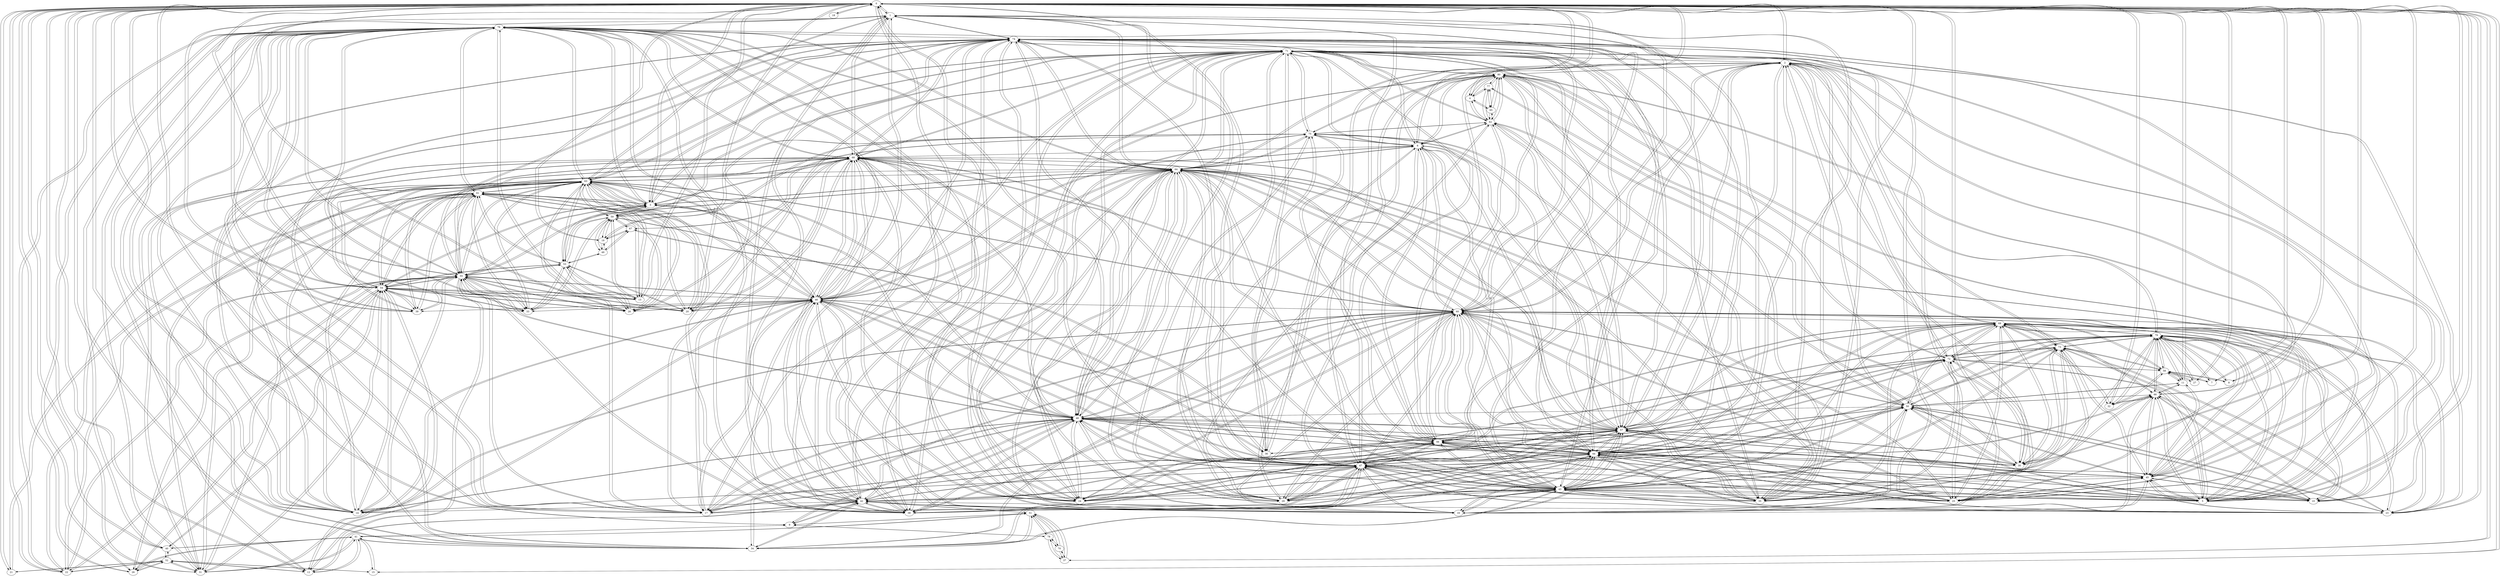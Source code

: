 // The Round Table
digraph {
	0
	1
	2
	3
	4
	5
	6
	7
	8
	9
	10
	11
	12
	13
	14
	15
	16
	17
	18
	19
	20
	21
	22
	23
	24
	25
	26
	27
	28
	29
	30
	31
	32
	33
	34
	35
	36
	37
	38
	39
	40
	41
	42
	43
	44
	45
	46
	47
	48
	49
	50
	51
	52
	53
	54
	55
	56
	57
	58
	59
	60
	61
	62
	63
	64
	65
	66
	67
	68
	69
	70
	71
	72
	73
	74
	75
	76
	77
	78
	79
	80
	0 -> 1
	0 -> 2
	0 -> 3
	0 -> 4
	0 -> 5
	0 -> 6
	0 -> 7
	0 -> 8
	0 -> 9
	0 -> 10
	0 -> 11
	0 -> 12
	0 -> 13
	0 -> 14
	0 -> 15
	0 -> 16
	0 -> 17
	0 -> 18
	0 -> 19
	0 -> 20
	0 -> 21
	0 -> 22
	0 -> 23
	0 -> 24
	0 -> 25
	0 -> 26
	0 -> 27
	0 -> 28
	0 -> 29
	0 -> 30
	0 -> 31
	0 -> 32
	0 -> 33
	0 -> 34
	0 -> 35
	0 -> 36
	0 -> 37
	0 -> 38
	0 -> 39
	0 -> 40
	1 -> 0
	1 -> 42
	1 -> 43
	1 -> 44
	1 -> 46
	1 -> 47
	1 -> 48
	1 -> 54
	1 -> 55
	1 -> 60
	1 -> 63
	1 -> 64
	1 -> 68
	1 -> 74
	1 -> 76
	2 -> 0
	2 -> 43
	2 -> 44
	2 -> 45
	2 -> 47
	2 -> 50
	2 -> 56
	2 -> 57
	2 -> 60
	2 -> 64
	2 -> 66
	2 -> 69
	2 -> 71
	2 -> 72
	2 -> 73
	2 -> 79
	2 -> 80
	3 -> 0
	3 -> 46
	3 -> 48
	3 -> 53
	3 -> 54
	3 -> 55
	3 -> 59
	3 -> 61
	3 -> 63
	3 -> 64
	3 -> 68
	3 -> 71
	3 -> 74
	3 -> 76
	4 -> 0
	4 -> 62
	4 -> 65
	4 -> 77
	4 -> 80
	5 -> 0
	5 -> 43
	5 -> 44
	5 -> 45
	5 -> 47
	5 -> 48
	5 -> 50
	5 -> 56
	5 -> 57
	5 -> 60
	5 -> 64
	5 -> 66
	5 -> 69
	5 -> 71
	5 -> 72
	5 -> 73
	5 -> 74
	5 -> 79
	5 -> 80
	6 -> 0
	6 -> 43
	6 -> 44
	6 -> 46
	6 -> 47
	6 -> 48
	6 -> 56
	6 -> 57
	6 -> 60
	6 -> 62
	6 -> 64
	6 -> 68
	6 -> 71
	6 -> 74
	6 -> 75
	6 -> 80
	7 -> 0
	7 -> 58
	7 -> 79
	8 -> 0
	8 -> 58
	8 -> 79
	9 -> 0
	9 -> 41
	9 -> 42
	9 -> 48
	9 -> 51
	9 -> 78
	10 -> 0
	10 -> 43
	10 -> 44
	10 -> 45
	10 -> 47
	10 -> 48
	10 -> 50
	10 -> 60
	10 -> 66
	10 -> 69
	10 -> 73
	10 -> 79
	11 -> 0
	11 -> 45
	11 -> 50
	11 -> 58
	11 -> 66
	11 -> 79
	12 -> 0
	12 -> 41
	12 -> 42
	12 -> 52
	12 -> 54
	12 -> 55
	12 -> 76
	13 -> 0
	13 -> 53
	13 -> 54
	13 -> 55
	13 -> 59
	13 -> 61
	13 -> 63
	14 -> 0
	14 -> 42
	14 -> 46
	14 -> 47
	14 -> 48
	14 -> 54
	14 -> 55
	14 -> 60
	14 -> 61
	14 -> 63
	14 -> 64
	14 -> 68
	14 -> 74
	14 -> 76
	15 -> 0
	15 -> 41
	15 -> 52
	16 -> 0
	16 -> 42
	16 -> 43
	16 -> 44
	16 -> 45
	16 -> 46
	16 -> 47
	16 -> 48
	16 -> 50
	16 -> 57
	16 -> 60
	16 -> 64
	16 -> 66
	16 -> 68
	16 -> 74
	16 -> 76
	17 -> 0
	17 -> 42
	17 -> 43
	17 -> 44
	17 -> 46
	17 -> 47
	17 -> 48
	17 -> 55
	17 -> 56
	17 -> 57
	17 -> 60
	17 -> 63
	17 -> 64
	17 -> 68
	17 -> 71
	17 -> 74
	17 -> 76
	18 -> 0
	19 -> 0
	19 -> 49
	19 -> 59
	19 -> 67
	19 -> 75
	20 -> 0
	20 -> 46
	20 -> 53
	20 -> 54
	20 -> 55
	20 -> 61
	20 -> 63
	20 -> 68
	20 -> 76
	21 -> 0
	21 -> 52
	21 -> 61
	22 -> 0
	22 -> 52
	22 -> 54
	22 -> 55
	22 -> 61
	22 -> 63
	22 -> 76
	23 -> 0
	23 -> 42
	23 -> 43
	23 -> 44
	23 -> 45
	23 -> 47
	23 -> 48
	23 -> 50
	23 -> 60
	23 -> 66
	23 -> 69
	23 -> 74
	23 -> 79
	24 -> 0
	24 -> 43
	24 -> 44
	24 -> 46
	24 -> 47
	24 -> 48
	24 -> 56
	24 -> 57
	24 -> 60
	24 -> 64
	24 -> 68
	24 -> 71
	24 -> 72
	24 -> 74
	24 -> 75
	24 -> 80
	25 -> 0
	25 -> 43
	25 -> 44
	25 -> 45
	25 -> 47
	25 -> 56
	25 -> 57
	25 -> 60
	25 -> 64
	25 -> 69
	25 -> 71
	25 -> 72
	25 -> 73
	25 -> 79
	25 -> 80
	26 -> 0
	26 -> 41
	26 -> 52
	26 -> 54
	26 -> 55
	26 -> 76
	27 -> 0
	27 -> 58
	27 -> 79
	28 -> 0
	28 -> 46
	28 -> 53
	28 -> 54
	28 -> 55
	28 -> 61
	28 -> 63
	28 -> 68
	28 -> 76
	29 -> 0
	29 -> 43
	29 -> 44
	29 -> 47
	29 -> 56
	29 -> 57
	29 -> 60
	29 -> 62
	29 -> 64
	29 -> 71
	29 -> 72
	29 -> 75
	29 -> 80
	30 -> 0
	30 -> 44
	30 -> 56
	30 -> 57
	30 -> 62
	30 -> 69
	30 -> 72
	30 -> 73
	30 -> 77
	30 -> 79
	30 -> 80
	31 -> 0
	31 -> 41
	31 -> 46
	31 -> 52
	31 -> 54
	31 -> 55
	31 -> 61
	31 -> 63
	31 -> 68
	31 -> 76
	32 -> 0
	32 -> 58
	32 -> 66
	32 -> 69
	32 -> 79
	33 -> 0
	33 -> 46
	33 -> 53
	33 -> 54
	33 -> 55
	33 -> 59
	33 -> 61
	33 -> 63
	33 -> 76
	34 -> 0
	34 -> 41
	34 -> 42
	34 -> 43
	34 -> 47
	34 -> 48
	34 -> 51
	34 -> 60
	34 -> 68
	34 -> 74
	34 -> 76
	35 -> 0
	35 -> 43
	35 -> 44
	35 -> 47
	35 -> 56
	35 -> 57
	35 -> 60
	35 -> 62
	35 -> 64
	35 -> 69
	35 -> 71
	35 -> 72
	35 -> 73
	35 -> 75
	35 -> 80
	36 -> 0
	36 -> 56
	36 -> 59
	36 -> 67
	36 -> 71
	36 -> 75
	37 -> 0
	37 -> 51
	37 -> 70
	37 -> 78
	38 -> 0
	38 -> 42
	38 -> 43
	38 -> 44
	38 -> 46
	38 -> 47
	38 -> 48
	38 -> 55
	38 -> 56
	38 -> 57
	38 -> 60
	38 -> 63
	38 -> 64
	38 -> 68
	38 -> 71
	38 -> 74
	38 -> 76
	39 -> 0
	39 -> 46
	39 -> 54
	39 -> 55
	39 -> 61
	39 -> 63
	39 -> 68
	39 -> 76
	40 -> 0
	40 -> 41
	40 -> 52
	40 -> 54
	40 -> 76
	41 -> 9
	41 -> 12
	41 -> 15
	41 -> 26
	41 -> 31
	41 -> 34
	41 -> 40
	41 -> 51
	42 -> 1
	42 -> 9
	42 -> 12
	42 -> 14
	42 -> 16
	42 -> 17
	42 -> 23
	42 -> 34
	42 -> 38
	42 -> 43
	42 -> 44
	42 -> 46
	42 -> 47
	42 -> 48
	42 -> 50
	42 -> 51
	42 -> 60
	42 -> 64
	42 -> 68
	42 -> 74
	42 -> 76
	43 -> 1
	43 -> 2
	43 -> 5
	43 -> 6
	43 -> 10
	43 -> 16
	43 -> 17
	43 -> 23
	43 -> 24
	43 -> 25
	43 -> 29
	43 -> 34
	43 -> 35
	43 -> 38
	43 -> 42
	43 -> 44
	43 -> 45
	43 -> 46
	43 -> 47
	43 -> 48
	43 -> 50
	43 -> 57
	43 -> 60
	43 -> 64
	43 -> 66
	43 -> 68
	43 -> 69
	43 -> 71
	43 -> 73
	43 -> 74
	43 -> 79
	44 -> 1
	44 -> 2
	44 -> 5
	44 -> 6
	44 -> 10
	44 -> 16
	44 -> 17
	44 -> 23
	44 -> 24
	44 -> 25
	44 -> 29
	44 -> 30
	44 -> 35
	44 -> 38
	44 -> 42
	44 -> 43
	44 -> 45
	44 -> 46
	44 -> 47
	44 -> 48
	44 -> 50
	44 -> 56
	44 -> 57
	44 -> 60
	44 -> 64
	44 -> 68
	44 -> 69
	44 -> 71
	44 -> 73
	44 -> 74
	45 -> 2
	45 -> 5
	45 -> 10
	45 -> 11
	45 -> 16
	45 -> 23
	45 -> 25
	45 -> 43
	45 -> 44
	45 -> 47
	45 -> 48
	45 -> 50
	45 -> 60
	45 -> 66
	45 -> 69
	45 -> 73
	45 -> 79
	46 -> 1
	46 -> 3
	46 -> 6
	46 -> 14
	46 -> 16
	46 -> 17
	46 -> 20
	46 -> 24
	46 -> 28
	46 -> 31
	46 -> 33
	46 -> 38
	46 -> 39
	46 -> 42
	46 -> 43
	46 -> 44
	46 -> 47
	46 -> 48
	46 -> 54
	46 -> 55
	46 -> 60
	46 -> 61
	46 -> 63
	46 -> 64
	46 -> 68
	46 -> 71
	46 -> 74
	46 -> 76
	47 -> 1
	47 -> 2
	47 -> 5
	47 -> 6
	47 -> 10
	47 -> 14
	47 -> 16
	47 -> 17
	47 -> 23
	47 -> 24
	47 -> 25
	47 -> 29
	47 -> 34
	47 -> 35
	47 -> 38
	47 -> 42
	47 -> 43
	47 -> 44
	47 -> 45
	47 -> 46
	47 -> 48
	47 -> 50
	47 -> 57
	47 -> 60
	47 -> 64
	47 -> 66
	47 -> 68
	47 -> 69
	47 -> 71
	47 -> 74
	47 -> 79
	48 -> 1
	48 -> 3
	48 -> 5
	48 -> 6
	48 -> 9
	48 -> 10
	48 -> 14
	48 -> 16
	48 -> 17
	48 -> 23
	48 -> 24
	48 -> 34
	48 -> 38
	48 -> 42
	48 -> 43
	48 -> 44
	48 -> 45
	48 -> 46
	48 -> 47
	48 -> 50
	48 -> 55
	48 -> 57
	48 -> 60
	48 -> 63
	48 -> 64
	48 -> 68
	48 -> 71
	48 -> 74
	48 -> 76
	49 -> 19
	49 -> 53
	49 -> 59
	49 -> 67
	50 -> 2
	50 -> 5
	50 -> 10
	50 -> 11
	50 -> 16
	50 -> 23
	50 -> 42
	50 -> 43
	50 -> 44
	50 -> 45
	50 -> 47
	50 -> 48
	50 -> 60
	50 -> 66
	50 -> 69
	50 -> 74
	50 -> 79
	51 -> 9
	51 -> 34
	51 -> 37
	51 -> 41
	51 -> 42
	51 -> 70
	51 -> 78
	52 -> 12
	52 -> 15
	52 -> 21
	52 -> 22
	52 -> 26
	52 -> 31
	52 -> 40
	53 -> 3
	53 -> 13
	53 -> 20
	53 -> 28
	53 -> 33
	53 -> 49
	53 -> 54
	53 -> 55
	53 -> 59
	53 -> 61
	53 -> 63
	54 -> 1
	54 -> 3
	54 -> 12
	54 -> 13
	54 -> 14
	54 -> 20
	54 -> 22
	54 -> 26
	54 -> 28
	54 -> 31
	54 -> 33
	54 -> 39
	54 -> 40
	54 -> 46
	54 -> 53
	54 -> 55
	54 -> 61
	54 -> 63
	54 -> 68
	54 -> 76
	55 -> 1
	55 -> 3
	55 -> 12
	55 -> 13
	55 -> 14
	55 -> 17
	55 -> 20
	55 -> 22
	55 -> 26
	55 -> 28
	55 -> 31
	55 -> 33
	55 -> 38
	55 -> 39
	55 -> 46
	55 -> 48
	55 -> 53
	55 -> 54
	55 -> 61
	55 -> 63
	55 -> 64
	55 -> 68
	55 -> 74
	55 -> 76
	56 -> 2
	56 -> 5
	56 -> 6
	56 -> 17
	56 -> 24
	56 -> 25
	56 -> 29
	56 -> 30
	56 -> 35
	56 -> 36
	56 -> 38
	56 -> 44
	56 -> 57
	56 -> 60
	56 -> 62
	56 -> 64
	56 -> 71
	56 -> 72
	56 -> 75
	56 -> 80
	57 -> 2
	57 -> 5
	57 -> 6
	57 -> 16
	57 -> 17
	57 -> 24
	57 -> 25
	57 -> 29
	57 -> 30
	57 -> 35
	57 -> 38
	57 -> 43
	57 -> 44
	57 -> 47
	57 -> 48
	57 -> 56
	57 -> 60
	57 -> 62
	57 -> 64
	57 -> 68
	57 -> 69
	57 -> 71
	57 -> 72
	57 -> 73
	57 -> 74
	57 -> 75
	57 -> 80
	58 -> 7
	58 -> 8
	58 -> 11
	58 -> 27
	58 -> 32
	58 -> 69
	58 -> 72
	58 -> 73
	58 -> 79
	59 -> 3
	59 -> 13
	59 -> 19
	59 -> 33
	59 -> 36
	59 -> 49
	59 -> 53
	59 -> 63
	59 -> 67
	59 -> 71
	59 -> 75
	60 -> 1
	60 -> 2
	60 -> 5
	60 -> 6
	60 -> 10
	60 -> 14
	60 -> 16
	60 -> 17
	60 -> 23
	60 -> 24
	60 -> 25
	60 -> 29
	60 -> 34
	60 -> 35
	60 -> 38
	60 -> 42
	60 -> 43
	60 -> 44
	60 -> 45
	60 -> 46
	60 -> 47
	60 -> 48
	60 -> 50
	60 -> 56
	60 -> 57
	60 -> 63
	60 -> 64
	60 -> 68
	60 -> 69
	60 -> 71
	60 -> 74
	60 -> 76
	61 -> 3
	61 -> 13
	61 -> 14
	61 -> 20
	61 -> 21
	61 -> 22
	61 -> 28
	61 -> 31
	61 -> 33
	61 -> 39
	61 -> 46
	61 -> 53
	61 -> 54
	61 -> 55
	61 -> 63
	61 -> 76
	62 -> 4
	62 -> 6
	62 -> 29
	62 -> 30
	62 -> 35
	62 -> 56
	62 -> 57
	62 -> 65
	62 -> 71
	62 -> 75
	62 -> 77
	62 -> 80
	63 -> 1
	63 -> 3
	63 -> 13
	63 -> 14
	63 -> 17
	63 -> 20
	63 -> 22
	63 -> 28
	63 -> 31
	63 -> 33
	63 -> 38
	63 -> 39
	63 -> 46
	63 -> 48
	63 -> 53
	63 -> 54
	63 -> 55
	63 -> 59
	63 -> 60
	63 -> 61
	63 -> 64
	63 -> 68
	63 -> 71
	63 -> 74
	63 -> 76
	64 -> 1
	64 -> 2
	64 -> 3
	64 -> 5
	64 -> 6
	64 -> 14
	64 -> 16
	64 -> 17
	64 -> 24
	64 -> 25
	64 -> 29
	64 -> 35
	64 -> 38
	64 -> 42
	64 -> 43
	64 -> 44
	64 -> 46
	64 -> 47
	64 -> 48
	64 -> 55
	64 -> 56
	64 -> 57
	64 -> 60
	64 -> 63
	64 -> 68
	64 -> 71
	64 -> 74
	64 -> 75
	64 -> 76
	65 -> 4
	65 -> 62
	65 -> 77
	65 -> 80
	66 -> 2
	66 -> 5
	66 -> 10
	66 -> 11
	66 -> 16
	66 -> 23
	66 -> 32
	66 -> 43
	66 -> 45
	66 -> 47
	66 -> 50
	66 -> 69
	66 -> 79
	67 -> 19
	67 -> 36
	67 -> 49
	67 -> 59
	67 -> 75
	68 -> 1
	68 -> 3
	68 -> 6
	68 -> 14
	68 -> 16
	68 -> 17
	68 -> 20
	68 -> 24
	68 -> 28
	68 -> 31
	68 -> 34
	68 -> 38
	68 -> 39
	68 -> 42
	68 -> 43
	68 -> 44
	68 -> 46
	68 -> 47
	68 -> 48
	68 -> 54
	68 -> 55
	68 -> 57
	68 -> 60
	68 -> 63
	68 -> 64
	68 -> 71
	68 -> 74
	68 -> 76
	69 -> 2
	69 -> 5
	69 -> 10
	69 -> 23
	69 -> 25
	69 -> 30
	69 -> 32
	69 -> 35
	69 -> 43
	69 -> 44
	69 -> 45
	69 -> 47
	69 -> 50
	69 -> 57
	69 -> 58
	69 -> 60
	69 -> 66
	69 -> 72
	69 -> 73
	69 -> 79
	70 -> 37
	70 -> 51
	70 -> 78
	71 -> 2
	71 -> 3
	71 -> 5
	71 -> 6
	71 -> 17
	71 -> 24
	71 -> 25
	71 -> 29
	71 -> 35
	71 -> 36
	71 -> 38
	71 -> 43
	71 -> 44
	71 -> 46
	71 -> 47
	71 -> 48
	71 -> 56
	71 -> 57
	71 -> 59
	71 -> 60
	71 -> 62
	71 -> 63
	71 -> 64
	71 -> 68
	71 -> 74
	71 -> 75
	71 -> 80
	72 -> 2
	72 -> 5
	72 -> 24
	72 -> 25
	72 -> 29
	72 -> 30
	72 -> 35
	72 -> 56
	72 -> 57
	72 -> 58
	72 -> 69
	72 -> 73
	72 -> 79
	72 -> 80
	73 -> 2
	73 -> 5
	73 -> 10
	73 -> 25
	73 -> 30
	73 -> 35
	73 -> 43
	73 -> 44
	73 -> 45
	73 -> 57
	73 -> 58
	73 -> 69
	73 -> 72
	73 -> 79
	74 -> 1
	74 -> 3
	74 -> 5
	74 -> 6
	74 -> 14
	74 -> 16
	74 -> 17
	74 -> 23
	74 -> 24
	74 -> 34
	74 -> 38
	74 -> 42
	74 -> 43
	74 -> 44
	74 -> 46
	74 -> 47
	74 -> 48
	74 -> 50
	74 -> 55
	74 -> 57
	74 -> 60
	74 -> 63
	74 -> 64
	74 -> 68
	74 -> 71
	74 -> 76
	75 -> 6
	75 -> 19
	75 -> 24
	75 -> 29
	75 -> 35
	75 -> 36
	75 -> 56
	75 -> 57
	75 -> 59
	75 -> 62
	75 -> 64
	75 -> 67
	75 -> 71
	75 -> 80
	76 -> 1
	76 -> 3
	76 -> 12
	76 -> 14
	76 -> 16
	76 -> 17
	76 -> 20
	76 -> 22
	76 -> 26
	76 -> 28
	76 -> 31
	76 -> 33
	76 -> 34
	76 -> 38
	76 -> 39
	76 -> 40
	76 -> 42
	76 -> 46
	76 -> 48
	76 -> 54
	76 -> 55
	76 -> 60
	76 -> 61
	76 -> 63
	76 -> 64
	76 -> 68
	76 -> 74
	77 -> 4
	77 -> 30
	77 -> 62
	77 -> 65
	77 -> 80
	78 -> 9
	78 -> 37
	78 -> 51
	78 -> 70
	79 -> 2
	79 -> 5
	79 -> 7
	79 -> 8
	79 -> 10
	79 -> 11
	79 -> 23
	79 -> 25
	79 -> 27
	79 -> 30
	79 -> 32
	79 -> 43
	79 -> 45
	79 -> 47
	79 -> 50
	79 -> 58
	79 -> 66
	79 -> 69
	79 -> 72
	79 -> 73
	80 -> 2
	80 -> 4
	80 -> 5
	80 -> 6
	80 -> 24
	80 -> 25
	80 -> 29
	80 -> 30
	80 -> 35
	80 -> 56
	80 -> 57
	80 -> 62
	80 -> 65
	80 -> 71
	80 -> 72
	80 -> 75
	80 -> 77
}
